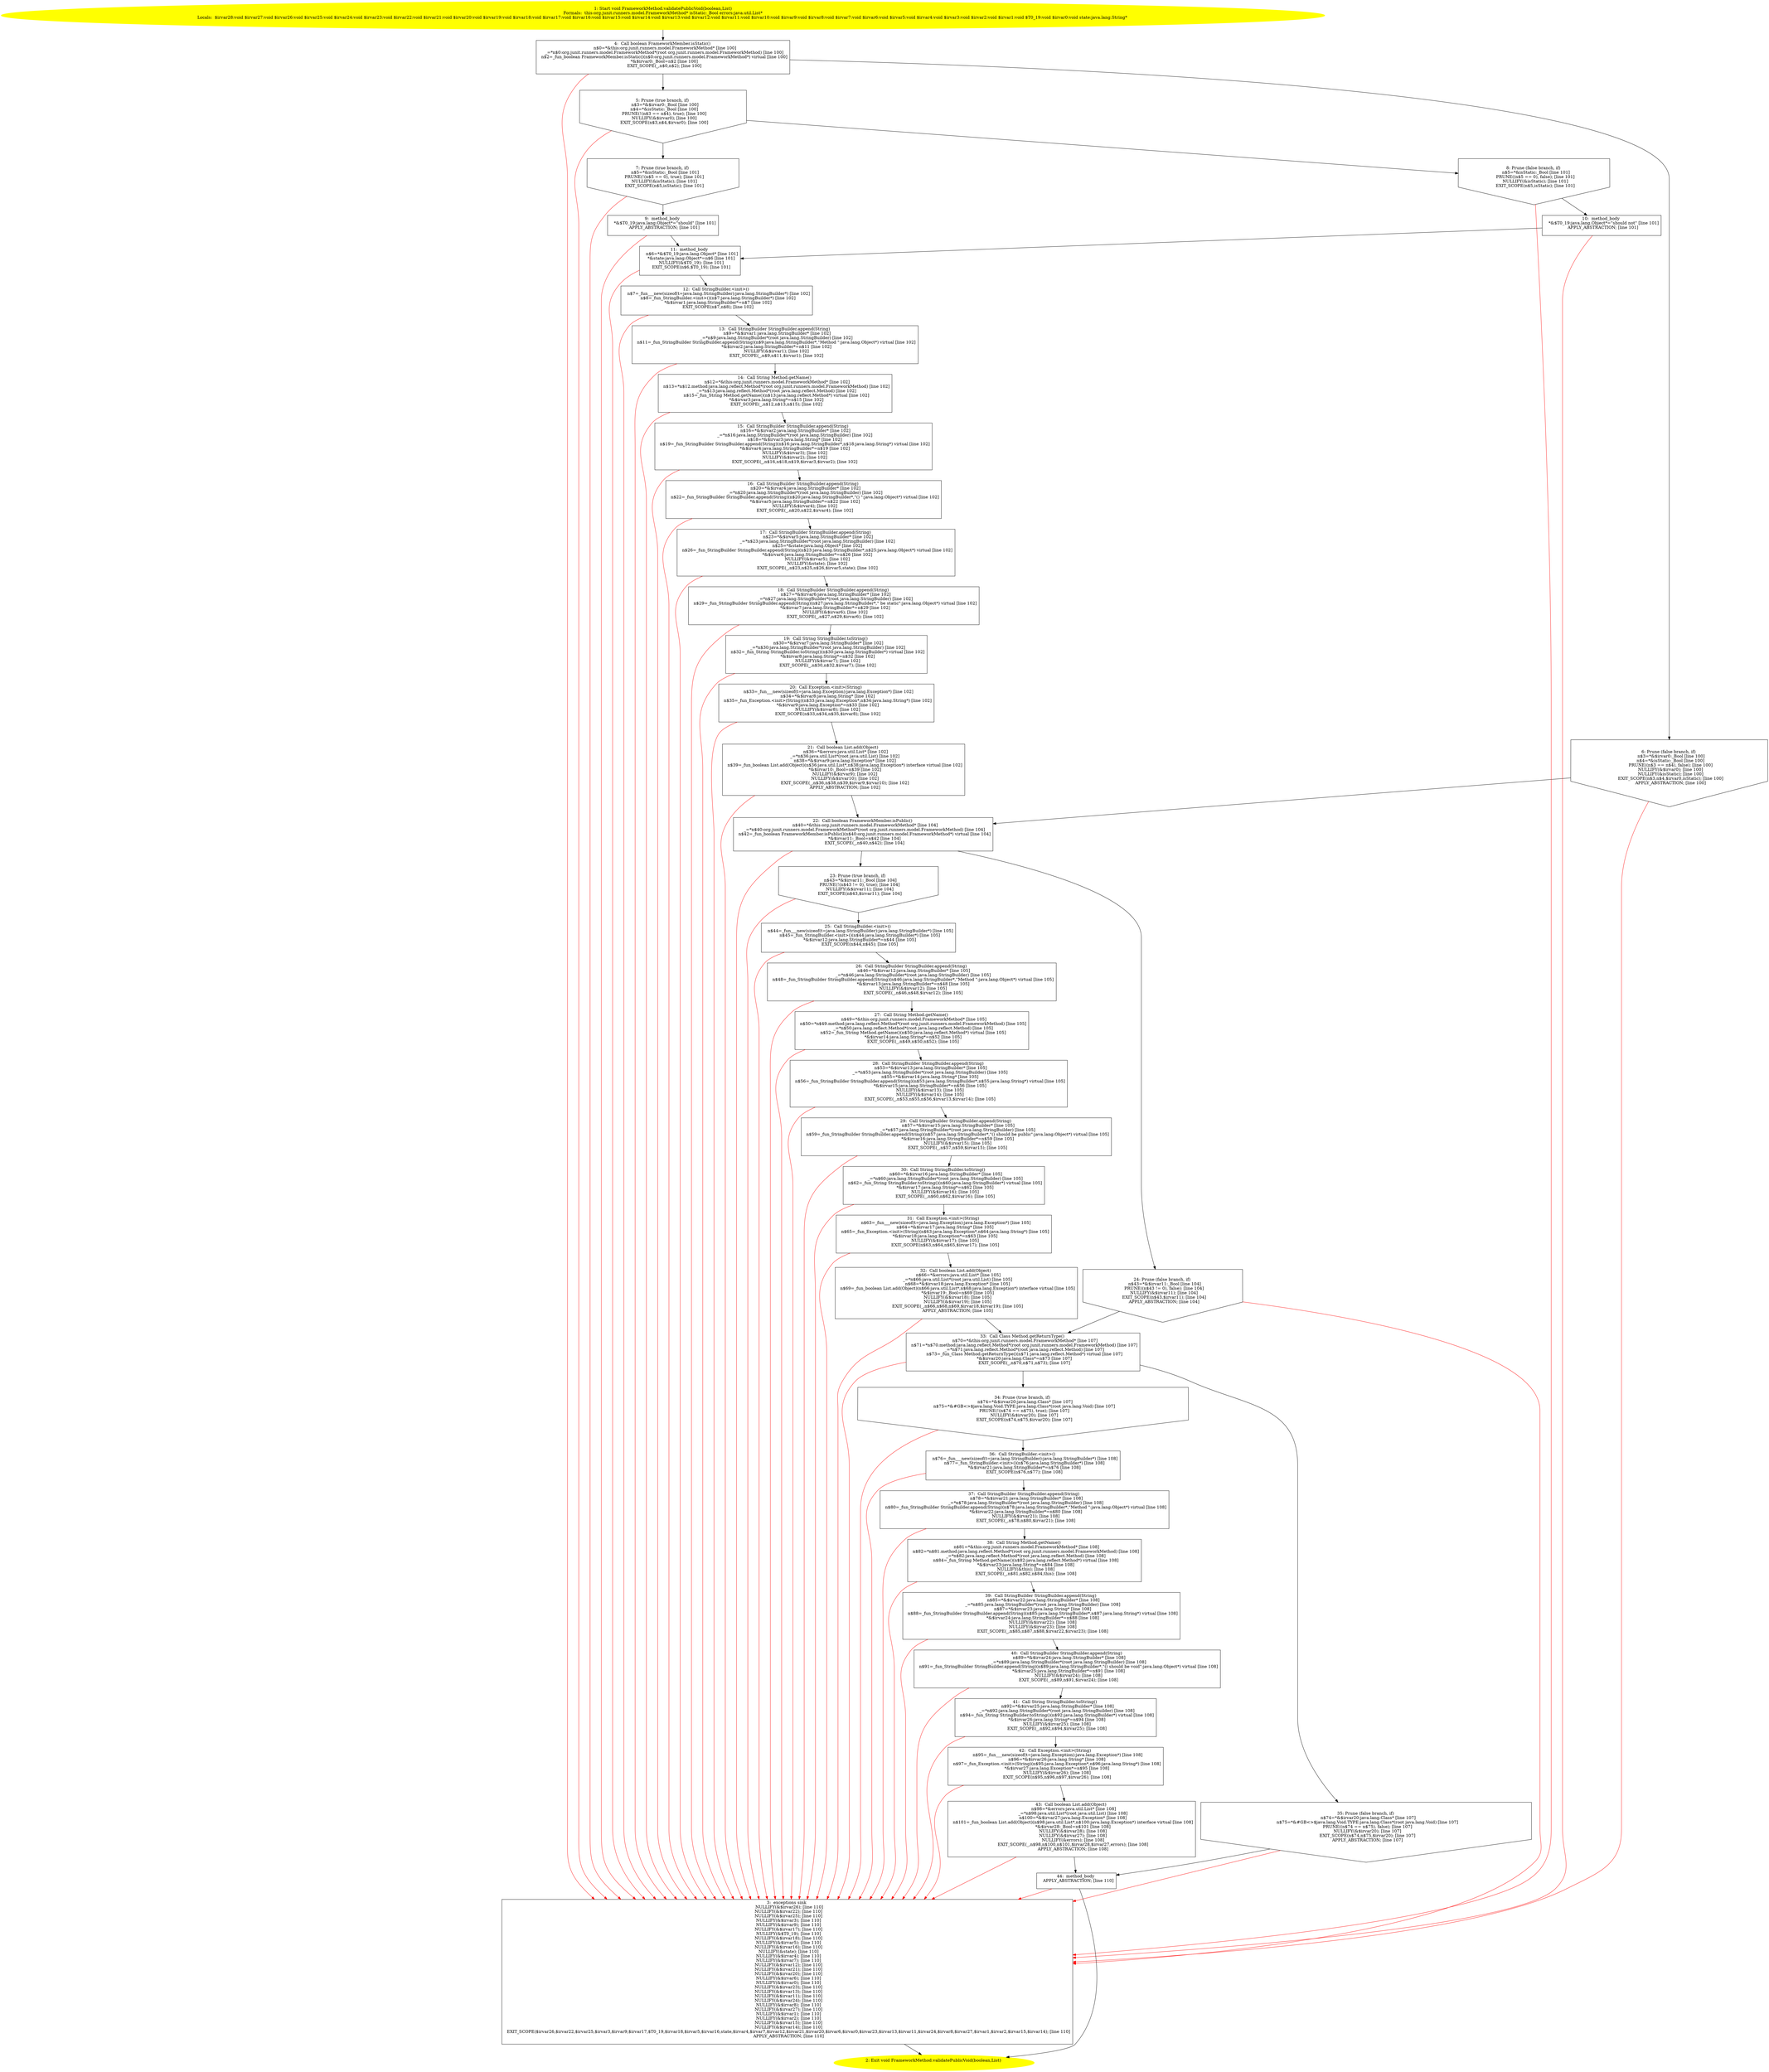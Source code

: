 /* @generated */
digraph cfg {
"org.junit.runners.model.FrameworkMethod.validatePublicVoid(boolean,java.util.List):void.9ebcdbe572eb6b24b1797e8e9815b185_1" [label="1: Start void FrameworkMethod.validatePublicVoid(boolean,List)\nFormals:  this:org.junit.runners.model.FrameworkMethod* isStatic:_Bool errors:java.util.List*\nLocals:  $irvar28:void $irvar27:void $irvar26:void $irvar25:void $irvar24:void $irvar23:void $irvar22:void $irvar21:void $irvar20:void $irvar19:void $irvar18:void $irvar17:void $irvar16:void $irvar15:void $irvar14:void $irvar13:void $irvar12:void $irvar11:void $irvar10:void $irvar9:void $irvar8:void $irvar7:void $irvar6:void $irvar5:void $irvar4:void $irvar3:void $irvar2:void $irvar1:void $T0_19:void $irvar0:void state:java.lang.String* \n  " color=yellow style=filled]
	

	 "org.junit.runners.model.FrameworkMethod.validatePublicVoid(boolean,java.util.List):void.9ebcdbe572eb6b24b1797e8e9815b185_1" -> "org.junit.runners.model.FrameworkMethod.validatePublicVoid(boolean,java.util.List):void.9ebcdbe572eb6b24b1797e8e9815b185_4" ;
"org.junit.runners.model.FrameworkMethod.validatePublicVoid(boolean,java.util.List):void.9ebcdbe572eb6b24b1797e8e9815b185_2" [label="2: Exit void FrameworkMethod.validatePublicVoid(boolean,List) \n  " color=yellow style=filled]
	

"org.junit.runners.model.FrameworkMethod.validatePublicVoid(boolean,java.util.List):void.9ebcdbe572eb6b24b1797e8e9815b185_3" [label="3:  exceptions sink \n   NULLIFY(&$irvar26); [line 110]\n  NULLIFY(&$irvar22); [line 110]\n  NULLIFY(&$irvar25); [line 110]\n  NULLIFY(&$irvar3); [line 110]\n  NULLIFY(&$irvar9); [line 110]\n  NULLIFY(&$irvar17); [line 110]\n  NULLIFY(&$T0_19); [line 110]\n  NULLIFY(&$irvar18); [line 110]\n  NULLIFY(&$irvar5); [line 110]\n  NULLIFY(&$irvar16); [line 110]\n  NULLIFY(&state); [line 110]\n  NULLIFY(&$irvar4); [line 110]\n  NULLIFY(&$irvar7); [line 110]\n  NULLIFY(&$irvar12); [line 110]\n  NULLIFY(&$irvar21); [line 110]\n  NULLIFY(&$irvar20); [line 110]\n  NULLIFY(&$irvar6); [line 110]\n  NULLIFY(&$irvar0); [line 110]\n  NULLIFY(&$irvar23); [line 110]\n  NULLIFY(&$irvar13); [line 110]\n  NULLIFY(&$irvar11); [line 110]\n  NULLIFY(&$irvar24); [line 110]\n  NULLIFY(&$irvar8); [line 110]\n  NULLIFY(&$irvar27); [line 110]\n  NULLIFY(&$irvar1); [line 110]\n  NULLIFY(&$irvar2); [line 110]\n  NULLIFY(&$irvar15); [line 110]\n  NULLIFY(&$irvar14); [line 110]\n  EXIT_SCOPE($irvar26,$irvar22,$irvar25,$irvar3,$irvar9,$irvar17,$T0_19,$irvar18,$irvar5,$irvar16,state,$irvar4,$irvar7,$irvar12,$irvar21,$irvar20,$irvar6,$irvar0,$irvar23,$irvar13,$irvar11,$irvar24,$irvar8,$irvar27,$irvar1,$irvar2,$irvar15,$irvar14); [line 110]\n  APPLY_ABSTRACTION; [line 110]\n " shape="box"]
	

	 "org.junit.runners.model.FrameworkMethod.validatePublicVoid(boolean,java.util.List):void.9ebcdbe572eb6b24b1797e8e9815b185_3" -> "org.junit.runners.model.FrameworkMethod.validatePublicVoid(boolean,java.util.List):void.9ebcdbe572eb6b24b1797e8e9815b185_2" ;
"org.junit.runners.model.FrameworkMethod.validatePublicVoid(boolean,java.util.List):void.9ebcdbe572eb6b24b1797e8e9815b185_4" [label="4:  Call boolean FrameworkMember.isStatic() \n   n$0=*&this:org.junit.runners.model.FrameworkMethod* [line 100]\n  _=*n$0:org.junit.runners.model.FrameworkMethod*(root org.junit.runners.model.FrameworkMethod) [line 100]\n  n$2=_fun_boolean FrameworkMember.isStatic()(n$0:org.junit.runners.model.FrameworkMethod*) virtual [line 100]\n  *&$irvar0:_Bool=n$2 [line 100]\n  EXIT_SCOPE(_,n$0,n$2); [line 100]\n " shape="box"]
	

	 "org.junit.runners.model.FrameworkMethod.validatePublicVoid(boolean,java.util.List):void.9ebcdbe572eb6b24b1797e8e9815b185_4" -> "org.junit.runners.model.FrameworkMethod.validatePublicVoid(boolean,java.util.List):void.9ebcdbe572eb6b24b1797e8e9815b185_5" ;
	 "org.junit.runners.model.FrameworkMethod.validatePublicVoid(boolean,java.util.List):void.9ebcdbe572eb6b24b1797e8e9815b185_4" -> "org.junit.runners.model.FrameworkMethod.validatePublicVoid(boolean,java.util.List):void.9ebcdbe572eb6b24b1797e8e9815b185_6" ;
	 "org.junit.runners.model.FrameworkMethod.validatePublicVoid(boolean,java.util.List):void.9ebcdbe572eb6b24b1797e8e9815b185_4" -> "org.junit.runners.model.FrameworkMethod.validatePublicVoid(boolean,java.util.List):void.9ebcdbe572eb6b24b1797e8e9815b185_3" [color="red" ];
"org.junit.runners.model.FrameworkMethod.validatePublicVoid(boolean,java.util.List):void.9ebcdbe572eb6b24b1797e8e9815b185_5" [label="5: Prune (true branch, if) \n   n$3=*&$irvar0:_Bool [line 100]\n  n$4=*&isStatic:_Bool [line 100]\n  PRUNE(!(n$3 == n$4), true); [line 100]\n  NULLIFY(&$irvar0); [line 100]\n  EXIT_SCOPE(n$3,n$4,$irvar0); [line 100]\n " shape="invhouse"]
	

	 "org.junit.runners.model.FrameworkMethod.validatePublicVoid(boolean,java.util.List):void.9ebcdbe572eb6b24b1797e8e9815b185_5" -> "org.junit.runners.model.FrameworkMethod.validatePublicVoid(boolean,java.util.List):void.9ebcdbe572eb6b24b1797e8e9815b185_7" ;
	 "org.junit.runners.model.FrameworkMethod.validatePublicVoid(boolean,java.util.List):void.9ebcdbe572eb6b24b1797e8e9815b185_5" -> "org.junit.runners.model.FrameworkMethod.validatePublicVoid(boolean,java.util.List):void.9ebcdbe572eb6b24b1797e8e9815b185_8" ;
	 "org.junit.runners.model.FrameworkMethod.validatePublicVoid(boolean,java.util.List):void.9ebcdbe572eb6b24b1797e8e9815b185_5" -> "org.junit.runners.model.FrameworkMethod.validatePublicVoid(boolean,java.util.List):void.9ebcdbe572eb6b24b1797e8e9815b185_3" [color="red" ];
"org.junit.runners.model.FrameworkMethod.validatePublicVoid(boolean,java.util.List):void.9ebcdbe572eb6b24b1797e8e9815b185_6" [label="6: Prune (false branch, if) \n   n$3=*&$irvar0:_Bool [line 100]\n  n$4=*&isStatic:_Bool [line 100]\n  PRUNE((n$3 == n$4), false); [line 100]\n  NULLIFY(&$irvar0); [line 100]\n  NULLIFY(&isStatic); [line 100]\n  EXIT_SCOPE(n$3,n$4,$irvar0,isStatic); [line 100]\n  APPLY_ABSTRACTION; [line 100]\n " shape="invhouse"]
	

	 "org.junit.runners.model.FrameworkMethod.validatePublicVoid(boolean,java.util.List):void.9ebcdbe572eb6b24b1797e8e9815b185_6" -> "org.junit.runners.model.FrameworkMethod.validatePublicVoid(boolean,java.util.List):void.9ebcdbe572eb6b24b1797e8e9815b185_22" ;
	 "org.junit.runners.model.FrameworkMethod.validatePublicVoid(boolean,java.util.List):void.9ebcdbe572eb6b24b1797e8e9815b185_6" -> "org.junit.runners.model.FrameworkMethod.validatePublicVoid(boolean,java.util.List):void.9ebcdbe572eb6b24b1797e8e9815b185_3" [color="red" ];
"org.junit.runners.model.FrameworkMethod.validatePublicVoid(boolean,java.util.List):void.9ebcdbe572eb6b24b1797e8e9815b185_7" [label="7: Prune (true branch, if) \n   n$5=*&isStatic:_Bool [line 101]\n  PRUNE(!(n$5 == 0), true); [line 101]\n  NULLIFY(&isStatic); [line 101]\n  EXIT_SCOPE(n$5,isStatic); [line 101]\n " shape="invhouse"]
	

	 "org.junit.runners.model.FrameworkMethod.validatePublicVoid(boolean,java.util.List):void.9ebcdbe572eb6b24b1797e8e9815b185_7" -> "org.junit.runners.model.FrameworkMethod.validatePublicVoid(boolean,java.util.List):void.9ebcdbe572eb6b24b1797e8e9815b185_9" ;
	 "org.junit.runners.model.FrameworkMethod.validatePublicVoid(boolean,java.util.List):void.9ebcdbe572eb6b24b1797e8e9815b185_7" -> "org.junit.runners.model.FrameworkMethod.validatePublicVoid(boolean,java.util.List):void.9ebcdbe572eb6b24b1797e8e9815b185_3" [color="red" ];
"org.junit.runners.model.FrameworkMethod.validatePublicVoid(boolean,java.util.List):void.9ebcdbe572eb6b24b1797e8e9815b185_8" [label="8: Prune (false branch, if) \n   n$5=*&isStatic:_Bool [line 101]\n  PRUNE((n$5 == 0), false); [line 101]\n  NULLIFY(&isStatic); [line 101]\n  EXIT_SCOPE(n$5,isStatic); [line 101]\n " shape="invhouse"]
	

	 "org.junit.runners.model.FrameworkMethod.validatePublicVoid(boolean,java.util.List):void.9ebcdbe572eb6b24b1797e8e9815b185_8" -> "org.junit.runners.model.FrameworkMethod.validatePublicVoid(boolean,java.util.List):void.9ebcdbe572eb6b24b1797e8e9815b185_10" ;
	 "org.junit.runners.model.FrameworkMethod.validatePublicVoid(boolean,java.util.List):void.9ebcdbe572eb6b24b1797e8e9815b185_8" -> "org.junit.runners.model.FrameworkMethod.validatePublicVoid(boolean,java.util.List):void.9ebcdbe572eb6b24b1797e8e9815b185_3" [color="red" ];
"org.junit.runners.model.FrameworkMethod.validatePublicVoid(boolean,java.util.List):void.9ebcdbe572eb6b24b1797e8e9815b185_9" [label="9:  method_body \n   *&$T0_19:java.lang.Object*=\"should\" [line 101]\n  APPLY_ABSTRACTION; [line 101]\n " shape="box"]
	

	 "org.junit.runners.model.FrameworkMethod.validatePublicVoid(boolean,java.util.List):void.9ebcdbe572eb6b24b1797e8e9815b185_9" -> "org.junit.runners.model.FrameworkMethod.validatePublicVoid(boolean,java.util.List):void.9ebcdbe572eb6b24b1797e8e9815b185_11" ;
	 "org.junit.runners.model.FrameworkMethod.validatePublicVoid(boolean,java.util.List):void.9ebcdbe572eb6b24b1797e8e9815b185_9" -> "org.junit.runners.model.FrameworkMethod.validatePublicVoid(boolean,java.util.List):void.9ebcdbe572eb6b24b1797e8e9815b185_3" [color="red" ];
"org.junit.runners.model.FrameworkMethod.validatePublicVoid(boolean,java.util.List):void.9ebcdbe572eb6b24b1797e8e9815b185_10" [label="10:  method_body \n   *&$T0_19:java.lang.Object*=\"should not\" [line 101]\n  APPLY_ABSTRACTION; [line 101]\n " shape="box"]
	

	 "org.junit.runners.model.FrameworkMethod.validatePublicVoid(boolean,java.util.List):void.9ebcdbe572eb6b24b1797e8e9815b185_10" -> "org.junit.runners.model.FrameworkMethod.validatePublicVoid(boolean,java.util.List):void.9ebcdbe572eb6b24b1797e8e9815b185_11" ;
	 "org.junit.runners.model.FrameworkMethod.validatePublicVoid(boolean,java.util.List):void.9ebcdbe572eb6b24b1797e8e9815b185_10" -> "org.junit.runners.model.FrameworkMethod.validatePublicVoid(boolean,java.util.List):void.9ebcdbe572eb6b24b1797e8e9815b185_3" [color="red" ];
"org.junit.runners.model.FrameworkMethod.validatePublicVoid(boolean,java.util.List):void.9ebcdbe572eb6b24b1797e8e9815b185_11" [label="11:  method_body \n   n$6=*&$T0_19:java.lang.Object* [line 101]\n  *&state:java.lang.Object*=n$6 [line 101]\n  NULLIFY(&$T0_19); [line 101]\n  EXIT_SCOPE(n$6,$T0_19); [line 101]\n " shape="box"]
	

	 "org.junit.runners.model.FrameworkMethod.validatePublicVoid(boolean,java.util.List):void.9ebcdbe572eb6b24b1797e8e9815b185_11" -> "org.junit.runners.model.FrameworkMethod.validatePublicVoid(boolean,java.util.List):void.9ebcdbe572eb6b24b1797e8e9815b185_12" ;
	 "org.junit.runners.model.FrameworkMethod.validatePublicVoid(boolean,java.util.List):void.9ebcdbe572eb6b24b1797e8e9815b185_11" -> "org.junit.runners.model.FrameworkMethod.validatePublicVoid(boolean,java.util.List):void.9ebcdbe572eb6b24b1797e8e9815b185_3" [color="red" ];
"org.junit.runners.model.FrameworkMethod.validatePublicVoid(boolean,java.util.List):void.9ebcdbe572eb6b24b1797e8e9815b185_12" [label="12:  Call StringBuilder.<init>() \n   n$7=_fun___new(sizeof(t=java.lang.StringBuilder):java.lang.StringBuilder*) [line 102]\n  n$8=_fun_StringBuilder.<init>()(n$7:java.lang.StringBuilder*) [line 102]\n  *&$irvar1:java.lang.StringBuilder*=n$7 [line 102]\n  EXIT_SCOPE(n$7,n$8); [line 102]\n " shape="box"]
	

	 "org.junit.runners.model.FrameworkMethod.validatePublicVoid(boolean,java.util.List):void.9ebcdbe572eb6b24b1797e8e9815b185_12" -> "org.junit.runners.model.FrameworkMethod.validatePublicVoid(boolean,java.util.List):void.9ebcdbe572eb6b24b1797e8e9815b185_13" ;
	 "org.junit.runners.model.FrameworkMethod.validatePublicVoid(boolean,java.util.List):void.9ebcdbe572eb6b24b1797e8e9815b185_12" -> "org.junit.runners.model.FrameworkMethod.validatePublicVoid(boolean,java.util.List):void.9ebcdbe572eb6b24b1797e8e9815b185_3" [color="red" ];
"org.junit.runners.model.FrameworkMethod.validatePublicVoid(boolean,java.util.List):void.9ebcdbe572eb6b24b1797e8e9815b185_13" [label="13:  Call StringBuilder StringBuilder.append(String) \n   n$9=*&$irvar1:java.lang.StringBuilder* [line 102]\n  _=*n$9:java.lang.StringBuilder*(root java.lang.StringBuilder) [line 102]\n  n$11=_fun_StringBuilder StringBuilder.append(String)(n$9:java.lang.StringBuilder*,\"Method \":java.lang.Object*) virtual [line 102]\n  *&$irvar2:java.lang.StringBuilder*=n$11 [line 102]\n  NULLIFY(&$irvar1); [line 102]\n  EXIT_SCOPE(_,n$9,n$11,$irvar1); [line 102]\n " shape="box"]
	

	 "org.junit.runners.model.FrameworkMethod.validatePublicVoid(boolean,java.util.List):void.9ebcdbe572eb6b24b1797e8e9815b185_13" -> "org.junit.runners.model.FrameworkMethod.validatePublicVoid(boolean,java.util.List):void.9ebcdbe572eb6b24b1797e8e9815b185_14" ;
	 "org.junit.runners.model.FrameworkMethod.validatePublicVoid(boolean,java.util.List):void.9ebcdbe572eb6b24b1797e8e9815b185_13" -> "org.junit.runners.model.FrameworkMethod.validatePublicVoid(boolean,java.util.List):void.9ebcdbe572eb6b24b1797e8e9815b185_3" [color="red" ];
"org.junit.runners.model.FrameworkMethod.validatePublicVoid(boolean,java.util.List):void.9ebcdbe572eb6b24b1797e8e9815b185_14" [label="14:  Call String Method.getName() \n   n$12=*&this:org.junit.runners.model.FrameworkMethod* [line 102]\n  n$13=*n$12.method:java.lang.reflect.Method*(root org.junit.runners.model.FrameworkMethod) [line 102]\n  _=*n$13:java.lang.reflect.Method*(root java.lang.reflect.Method) [line 102]\n  n$15=_fun_String Method.getName()(n$13:java.lang.reflect.Method*) virtual [line 102]\n  *&$irvar3:java.lang.String*=n$15 [line 102]\n  EXIT_SCOPE(_,n$12,n$13,n$15); [line 102]\n " shape="box"]
	

	 "org.junit.runners.model.FrameworkMethod.validatePublicVoid(boolean,java.util.List):void.9ebcdbe572eb6b24b1797e8e9815b185_14" -> "org.junit.runners.model.FrameworkMethod.validatePublicVoid(boolean,java.util.List):void.9ebcdbe572eb6b24b1797e8e9815b185_15" ;
	 "org.junit.runners.model.FrameworkMethod.validatePublicVoid(boolean,java.util.List):void.9ebcdbe572eb6b24b1797e8e9815b185_14" -> "org.junit.runners.model.FrameworkMethod.validatePublicVoid(boolean,java.util.List):void.9ebcdbe572eb6b24b1797e8e9815b185_3" [color="red" ];
"org.junit.runners.model.FrameworkMethod.validatePublicVoid(boolean,java.util.List):void.9ebcdbe572eb6b24b1797e8e9815b185_15" [label="15:  Call StringBuilder StringBuilder.append(String) \n   n$16=*&$irvar2:java.lang.StringBuilder* [line 102]\n  _=*n$16:java.lang.StringBuilder*(root java.lang.StringBuilder) [line 102]\n  n$18=*&$irvar3:java.lang.String* [line 102]\n  n$19=_fun_StringBuilder StringBuilder.append(String)(n$16:java.lang.StringBuilder*,n$18:java.lang.String*) virtual [line 102]\n  *&$irvar4:java.lang.StringBuilder*=n$19 [line 102]\n  NULLIFY(&$irvar3); [line 102]\n  NULLIFY(&$irvar2); [line 102]\n  EXIT_SCOPE(_,n$16,n$18,n$19,$irvar3,$irvar2); [line 102]\n " shape="box"]
	

	 "org.junit.runners.model.FrameworkMethod.validatePublicVoid(boolean,java.util.List):void.9ebcdbe572eb6b24b1797e8e9815b185_15" -> "org.junit.runners.model.FrameworkMethod.validatePublicVoid(boolean,java.util.List):void.9ebcdbe572eb6b24b1797e8e9815b185_16" ;
	 "org.junit.runners.model.FrameworkMethod.validatePublicVoid(boolean,java.util.List):void.9ebcdbe572eb6b24b1797e8e9815b185_15" -> "org.junit.runners.model.FrameworkMethod.validatePublicVoid(boolean,java.util.List):void.9ebcdbe572eb6b24b1797e8e9815b185_3" [color="red" ];
"org.junit.runners.model.FrameworkMethod.validatePublicVoid(boolean,java.util.List):void.9ebcdbe572eb6b24b1797e8e9815b185_16" [label="16:  Call StringBuilder StringBuilder.append(String) \n   n$20=*&$irvar4:java.lang.StringBuilder* [line 102]\n  _=*n$20:java.lang.StringBuilder*(root java.lang.StringBuilder) [line 102]\n  n$22=_fun_StringBuilder StringBuilder.append(String)(n$20:java.lang.StringBuilder*,\"() \":java.lang.Object*) virtual [line 102]\n  *&$irvar5:java.lang.StringBuilder*=n$22 [line 102]\n  NULLIFY(&$irvar4); [line 102]\n  EXIT_SCOPE(_,n$20,n$22,$irvar4); [line 102]\n " shape="box"]
	

	 "org.junit.runners.model.FrameworkMethod.validatePublicVoid(boolean,java.util.List):void.9ebcdbe572eb6b24b1797e8e9815b185_16" -> "org.junit.runners.model.FrameworkMethod.validatePublicVoid(boolean,java.util.List):void.9ebcdbe572eb6b24b1797e8e9815b185_17" ;
	 "org.junit.runners.model.FrameworkMethod.validatePublicVoid(boolean,java.util.List):void.9ebcdbe572eb6b24b1797e8e9815b185_16" -> "org.junit.runners.model.FrameworkMethod.validatePublicVoid(boolean,java.util.List):void.9ebcdbe572eb6b24b1797e8e9815b185_3" [color="red" ];
"org.junit.runners.model.FrameworkMethod.validatePublicVoid(boolean,java.util.List):void.9ebcdbe572eb6b24b1797e8e9815b185_17" [label="17:  Call StringBuilder StringBuilder.append(String) \n   n$23=*&$irvar5:java.lang.StringBuilder* [line 102]\n  _=*n$23:java.lang.StringBuilder*(root java.lang.StringBuilder) [line 102]\n  n$25=*&state:java.lang.Object* [line 102]\n  n$26=_fun_StringBuilder StringBuilder.append(String)(n$23:java.lang.StringBuilder*,n$25:java.lang.Object*) virtual [line 102]\n  *&$irvar6:java.lang.StringBuilder*=n$26 [line 102]\n  NULLIFY(&$irvar5); [line 102]\n  NULLIFY(&state); [line 102]\n  EXIT_SCOPE(_,n$23,n$25,n$26,$irvar5,state); [line 102]\n " shape="box"]
	

	 "org.junit.runners.model.FrameworkMethod.validatePublicVoid(boolean,java.util.List):void.9ebcdbe572eb6b24b1797e8e9815b185_17" -> "org.junit.runners.model.FrameworkMethod.validatePublicVoid(boolean,java.util.List):void.9ebcdbe572eb6b24b1797e8e9815b185_18" ;
	 "org.junit.runners.model.FrameworkMethod.validatePublicVoid(boolean,java.util.List):void.9ebcdbe572eb6b24b1797e8e9815b185_17" -> "org.junit.runners.model.FrameworkMethod.validatePublicVoid(boolean,java.util.List):void.9ebcdbe572eb6b24b1797e8e9815b185_3" [color="red" ];
"org.junit.runners.model.FrameworkMethod.validatePublicVoid(boolean,java.util.List):void.9ebcdbe572eb6b24b1797e8e9815b185_18" [label="18:  Call StringBuilder StringBuilder.append(String) \n   n$27=*&$irvar6:java.lang.StringBuilder* [line 102]\n  _=*n$27:java.lang.StringBuilder*(root java.lang.StringBuilder) [line 102]\n  n$29=_fun_StringBuilder StringBuilder.append(String)(n$27:java.lang.StringBuilder*,\" be static\":java.lang.Object*) virtual [line 102]\n  *&$irvar7:java.lang.StringBuilder*=n$29 [line 102]\n  NULLIFY(&$irvar6); [line 102]\n  EXIT_SCOPE(_,n$27,n$29,$irvar6); [line 102]\n " shape="box"]
	

	 "org.junit.runners.model.FrameworkMethod.validatePublicVoid(boolean,java.util.List):void.9ebcdbe572eb6b24b1797e8e9815b185_18" -> "org.junit.runners.model.FrameworkMethod.validatePublicVoid(boolean,java.util.List):void.9ebcdbe572eb6b24b1797e8e9815b185_19" ;
	 "org.junit.runners.model.FrameworkMethod.validatePublicVoid(boolean,java.util.List):void.9ebcdbe572eb6b24b1797e8e9815b185_18" -> "org.junit.runners.model.FrameworkMethod.validatePublicVoid(boolean,java.util.List):void.9ebcdbe572eb6b24b1797e8e9815b185_3" [color="red" ];
"org.junit.runners.model.FrameworkMethod.validatePublicVoid(boolean,java.util.List):void.9ebcdbe572eb6b24b1797e8e9815b185_19" [label="19:  Call String StringBuilder.toString() \n   n$30=*&$irvar7:java.lang.StringBuilder* [line 102]\n  _=*n$30:java.lang.StringBuilder*(root java.lang.StringBuilder) [line 102]\n  n$32=_fun_String StringBuilder.toString()(n$30:java.lang.StringBuilder*) virtual [line 102]\n  *&$irvar8:java.lang.String*=n$32 [line 102]\n  NULLIFY(&$irvar7); [line 102]\n  EXIT_SCOPE(_,n$30,n$32,$irvar7); [line 102]\n " shape="box"]
	

	 "org.junit.runners.model.FrameworkMethod.validatePublicVoid(boolean,java.util.List):void.9ebcdbe572eb6b24b1797e8e9815b185_19" -> "org.junit.runners.model.FrameworkMethod.validatePublicVoid(boolean,java.util.List):void.9ebcdbe572eb6b24b1797e8e9815b185_20" ;
	 "org.junit.runners.model.FrameworkMethod.validatePublicVoid(boolean,java.util.List):void.9ebcdbe572eb6b24b1797e8e9815b185_19" -> "org.junit.runners.model.FrameworkMethod.validatePublicVoid(boolean,java.util.List):void.9ebcdbe572eb6b24b1797e8e9815b185_3" [color="red" ];
"org.junit.runners.model.FrameworkMethod.validatePublicVoid(boolean,java.util.List):void.9ebcdbe572eb6b24b1797e8e9815b185_20" [label="20:  Call Exception.<init>(String) \n   n$33=_fun___new(sizeof(t=java.lang.Exception):java.lang.Exception*) [line 102]\n  n$34=*&$irvar8:java.lang.String* [line 102]\n  n$35=_fun_Exception.<init>(String)(n$33:java.lang.Exception*,n$34:java.lang.String*) [line 102]\n  *&$irvar9:java.lang.Exception*=n$33 [line 102]\n  NULLIFY(&$irvar8); [line 102]\n  EXIT_SCOPE(n$33,n$34,n$35,$irvar8); [line 102]\n " shape="box"]
	

	 "org.junit.runners.model.FrameworkMethod.validatePublicVoid(boolean,java.util.List):void.9ebcdbe572eb6b24b1797e8e9815b185_20" -> "org.junit.runners.model.FrameworkMethod.validatePublicVoid(boolean,java.util.List):void.9ebcdbe572eb6b24b1797e8e9815b185_21" ;
	 "org.junit.runners.model.FrameworkMethod.validatePublicVoid(boolean,java.util.List):void.9ebcdbe572eb6b24b1797e8e9815b185_20" -> "org.junit.runners.model.FrameworkMethod.validatePublicVoid(boolean,java.util.List):void.9ebcdbe572eb6b24b1797e8e9815b185_3" [color="red" ];
"org.junit.runners.model.FrameworkMethod.validatePublicVoid(boolean,java.util.List):void.9ebcdbe572eb6b24b1797e8e9815b185_21" [label="21:  Call boolean List.add(Object) \n   n$36=*&errors:java.util.List* [line 102]\n  _=*n$36:java.util.List*(root java.util.List) [line 102]\n  n$38=*&$irvar9:java.lang.Exception* [line 102]\n  n$39=_fun_boolean List.add(Object)(n$36:java.util.List*,n$38:java.lang.Exception*) interface virtual [line 102]\n  *&$irvar10:_Bool=n$39 [line 102]\n  NULLIFY(&$irvar9); [line 102]\n  NULLIFY(&$irvar10); [line 102]\n  EXIT_SCOPE(_,n$36,n$38,n$39,$irvar9,$irvar10); [line 102]\n  APPLY_ABSTRACTION; [line 102]\n " shape="box"]
	

	 "org.junit.runners.model.FrameworkMethod.validatePublicVoid(boolean,java.util.List):void.9ebcdbe572eb6b24b1797e8e9815b185_21" -> "org.junit.runners.model.FrameworkMethod.validatePublicVoid(boolean,java.util.List):void.9ebcdbe572eb6b24b1797e8e9815b185_22" ;
	 "org.junit.runners.model.FrameworkMethod.validatePublicVoid(boolean,java.util.List):void.9ebcdbe572eb6b24b1797e8e9815b185_21" -> "org.junit.runners.model.FrameworkMethod.validatePublicVoid(boolean,java.util.List):void.9ebcdbe572eb6b24b1797e8e9815b185_3" [color="red" ];
"org.junit.runners.model.FrameworkMethod.validatePublicVoid(boolean,java.util.List):void.9ebcdbe572eb6b24b1797e8e9815b185_22" [label="22:  Call boolean FrameworkMember.isPublic() \n   n$40=*&this:org.junit.runners.model.FrameworkMethod* [line 104]\n  _=*n$40:org.junit.runners.model.FrameworkMethod*(root org.junit.runners.model.FrameworkMethod) [line 104]\n  n$42=_fun_boolean FrameworkMember.isPublic()(n$40:org.junit.runners.model.FrameworkMethod*) virtual [line 104]\n  *&$irvar11:_Bool=n$42 [line 104]\n  EXIT_SCOPE(_,n$40,n$42); [line 104]\n " shape="box"]
	

	 "org.junit.runners.model.FrameworkMethod.validatePublicVoid(boolean,java.util.List):void.9ebcdbe572eb6b24b1797e8e9815b185_22" -> "org.junit.runners.model.FrameworkMethod.validatePublicVoid(boolean,java.util.List):void.9ebcdbe572eb6b24b1797e8e9815b185_23" ;
	 "org.junit.runners.model.FrameworkMethod.validatePublicVoid(boolean,java.util.List):void.9ebcdbe572eb6b24b1797e8e9815b185_22" -> "org.junit.runners.model.FrameworkMethod.validatePublicVoid(boolean,java.util.List):void.9ebcdbe572eb6b24b1797e8e9815b185_24" ;
	 "org.junit.runners.model.FrameworkMethod.validatePublicVoid(boolean,java.util.List):void.9ebcdbe572eb6b24b1797e8e9815b185_22" -> "org.junit.runners.model.FrameworkMethod.validatePublicVoid(boolean,java.util.List):void.9ebcdbe572eb6b24b1797e8e9815b185_3" [color="red" ];
"org.junit.runners.model.FrameworkMethod.validatePublicVoid(boolean,java.util.List):void.9ebcdbe572eb6b24b1797e8e9815b185_23" [label="23: Prune (true branch, if) \n   n$43=*&$irvar11:_Bool [line 104]\n  PRUNE(!(n$43 != 0), true); [line 104]\n  NULLIFY(&$irvar11); [line 104]\n  EXIT_SCOPE(n$43,$irvar11); [line 104]\n " shape="invhouse"]
	

	 "org.junit.runners.model.FrameworkMethod.validatePublicVoid(boolean,java.util.List):void.9ebcdbe572eb6b24b1797e8e9815b185_23" -> "org.junit.runners.model.FrameworkMethod.validatePublicVoid(boolean,java.util.List):void.9ebcdbe572eb6b24b1797e8e9815b185_25" ;
	 "org.junit.runners.model.FrameworkMethod.validatePublicVoid(boolean,java.util.List):void.9ebcdbe572eb6b24b1797e8e9815b185_23" -> "org.junit.runners.model.FrameworkMethod.validatePublicVoid(boolean,java.util.List):void.9ebcdbe572eb6b24b1797e8e9815b185_3" [color="red" ];
"org.junit.runners.model.FrameworkMethod.validatePublicVoid(boolean,java.util.List):void.9ebcdbe572eb6b24b1797e8e9815b185_24" [label="24: Prune (false branch, if) \n   n$43=*&$irvar11:_Bool [line 104]\n  PRUNE((n$43 != 0), false); [line 104]\n  NULLIFY(&$irvar11); [line 104]\n  EXIT_SCOPE(n$43,$irvar11); [line 104]\n  APPLY_ABSTRACTION; [line 104]\n " shape="invhouse"]
	

	 "org.junit.runners.model.FrameworkMethod.validatePublicVoid(boolean,java.util.List):void.9ebcdbe572eb6b24b1797e8e9815b185_24" -> "org.junit.runners.model.FrameworkMethod.validatePublicVoid(boolean,java.util.List):void.9ebcdbe572eb6b24b1797e8e9815b185_33" ;
	 "org.junit.runners.model.FrameworkMethod.validatePublicVoid(boolean,java.util.List):void.9ebcdbe572eb6b24b1797e8e9815b185_24" -> "org.junit.runners.model.FrameworkMethod.validatePublicVoid(boolean,java.util.List):void.9ebcdbe572eb6b24b1797e8e9815b185_3" [color="red" ];
"org.junit.runners.model.FrameworkMethod.validatePublicVoid(boolean,java.util.List):void.9ebcdbe572eb6b24b1797e8e9815b185_25" [label="25:  Call StringBuilder.<init>() \n   n$44=_fun___new(sizeof(t=java.lang.StringBuilder):java.lang.StringBuilder*) [line 105]\n  n$45=_fun_StringBuilder.<init>()(n$44:java.lang.StringBuilder*) [line 105]\n  *&$irvar12:java.lang.StringBuilder*=n$44 [line 105]\n  EXIT_SCOPE(n$44,n$45); [line 105]\n " shape="box"]
	

	 "org.junit.runners.model.FrameworkMethod.validatePublicVoid(boolean,java.util.List):void.9ebcdbe572eb6b24b1797e8e9815b185_25" -> "org.junit.runners.model.FrameworkMethod.validatePublicVoid(boolean,java.util.List):void.9ebcdbe572eb6b24b1797e8e9815b185_26" ;
	 "org.junit.runners.model.FrameworkMethod.validatePublicVoid(boolean,java.util.List):void.9ebcdbe572eb6b24b1797e8e9815b185_25" -> "org.junit.runners.model.FrameworkMethod.validatePublicVoid(boolean,java.util.List):void.9ebcdbe572eb6b24b1797e8e9815b185_3" [color="red" ];
"org.junit.runners.model.FrameworkMethod.validatePublicVoid(boolean,java.util.List):void.9ebcdbe572eb6b24b1797e8e9815b185_26" [label="26:  Call StringBuilder StringBuilder.append(String) \n   n$46=*&$irvar12:java.lang.StringBuilder* [line 105]\n  _=*n$46:java.lang.StringBuilder*(root java.lang.StringBuilder) [line 105]\n  n$48=_fun_StringBuilder StringBuilder.append(String)(n$46:java.lang.StringBuilder*,\"Method \":java.lang.Object*) virtual [line 105]\n  *&$irvar13:java.lang.StringBuilder*=n$48 [line 105]\n  NULLIFY(&$irvar12); [line 105]\n  EXIT_SCOPE(_,n$46,n$48,$irvar12); [line 105]\n " shape="box"]
	

	 "org.junit.runners.model.FrameworkMethod.validatePublicVoid(boolean,java.util.List):void.9ebcdbe572eb6b24b1797e8e9815b185_26" -> "org.junit.runners.model.FrameworkMethod.validatePublicVoid(boolean,java.util.List):void.9ebcdbe572eb6b24b1797e8e9815b185_27" ;
	 "org.junit.runners.model.FrameworkMethod.validatePublicVoid(boolean,java.util.List):void.9ebcdbe572eb6b24b1797e8e9815b185_26" -> "org.junit.runners.model.FrameworkMethod.validatePublicVoid(boolean,java.util.List):void.9ebcdbe572eb6b24b1797e8e9815b185_3" [color="red" ];
"org.junit.runners.model.FrameworkMethod.validatePublicVoid(boolean,java.util.List):void.9ebcdbe572eb6b24b1797e8e9815b185_27" [label="27:  Call String Method.getName() \n   n$49=*&this:org.junit.runners.model.FrameworkMethod* [line 105]\n  n$50=*n$49.method:java.lang.reflect.Method*(root org.junit.runners.model.FrameworkMethod) [line 105]\n  _=*n$50:java.lang.reflect.Method*(root java.lang.reflect.Method) [line 105]\n  n$52=_fun_String Method.getName()(n$50:java.lang.reflect.Method*) virtual [line 105]\n  *&$irvar14:java.lang.String*=n$52 [line 105]\n  EXIT_SCOPE(_,n$49,n$50,n$52); [line 105]\n " shape="box"]
	

	 "org.junit.runners.model.FrameworkMethod.validatePublicVoid(boolean,java.util.List):void.9ebcdbe572eb6b24b1797e8e9815b185_27" -> "org.junit.runners.model.FrameworkMethod.validatePublicVoid(boolean,java.util.List):void.9ebcdbe572eb6b24b1797e8e9815b185_28" ;
	 "org.junit.runners.model.FrameworkMethod.validatePublicVoid(boolean,java.util.List):void.9ebcdbe572eb6b24b1797e8e9815b185_27" -> "org.junit.runners.model.FrameworkMethod.validatePublicVoid(boolean,java.util.List):void.9ebcdbe572eb6b24b1797e8e9815b185_3" [color="red" ];
"org.junit.runners.model.FrameworkMethod.validatePublicVoid(boolean,java.util.List):void.9ebcdbe572eb6b24b1797e8e9815b185_28" [label="28:  Call StringBuilder StringBuilder.append(String) \n   n$53=*&$irvar13:java.lang.StringBuilder* [line 105]\n  _=*n$53:java.lang.StringBuilder*(root java.lang.StringBuilder) [line 105]\n  n$55=*&$irvar14:java.lang.String* [line 105]\n  n$56=_fun_StringBuilder StringBuilder.append(String)(n$53:java.lang.StringBuilder*,n$55:java.lang.String*) virtual [line 105]\n  *&$irvar15:java.lang.StringBuilder*=n$56 [line 105]\n  NULLIFY(&$irvar13); [line 105]\n  NULLIFY(&$irvar14); [line 105]\n  EXIT_SCOPE(_,n$53,n$55,n$56,$irvar13,$irvar14); [line 105]\n " shape="box"]
	

	 "org.junit.runners.model.FrameworkMethod.validatePublicVoid(boolean,java.util.List):void.9ebcdbe572eb6b24b1797e8e9815b185_28" -> "org.junit.runners.model.FrameworkMethod.validatePublicVoid(boolean,java.util.List):void.9ebcdbe572eb6b24b1797e8e9815b185_29" ;
	 "org.junit.runners.model.FrameworkMethod.validatePublicVoid(boolean,java.util.List):void.9ebcdbe572eb6b24b1797e8e9815b185_28" -> "org.junit.runners.model.FrameworkMethod.validatePublicVoid(boolean,java.util.List):void.9ebcdbe572eb6b24b1797e8e9815b185_3" [color="red" ];
"org.junit.runners.model.FrameworkMethod.validatePublicVoid(boolean,java.util.List):void.9ebcdbe572eb6b24b1797e8e9815b185_29" [label="29:  Call StringBuilder StringBuilder.append(String) \n   n$57=*&$irvar15:java.lang.StringBuilder* [line 105]\n  _=*n$57:java.lang.StringBuilder*(root java.lang.StringBuilder) [line 105]\n  n$59=_fun_StringBuilder StringBuilder.append(String)(n$57:java.lang.StringBuilder*,\"() should be public\":java.lang.Object*) virtual [line 105]\n  *&$irvar16:java.lang.StringBuilder*=n$59 [line 105]\n  NULLIFY(&$irvar15); [line 105]\n  EXIT_SCOPE(_,n$57,n$59,$irvar15); [line 105]\n " shape="box"]
	

	 "org.junit.runners.model.FrameworkMethod.validatePublicVoid(boolean,java.util.List):void.9ebcdbe572eb6b24b1797e8e9815b185_29" -> "org.junit.runners.model.FrameworkMethod.validatePublicVoid(boolean,java.util.List):void.9ebcdbe572eb6b24b1797e8e9815b185_30" ;
	 "org.junit.runners.model.FrameworkMethod.validatePublicVoid(boolean,java.util.List):void.9ebcdbe572eb6b24b1797e8e9815b185_29" -> "org.junit.runners.model.FrameworkMethod.validatePublicVoid(boolean,java.util.List):void.9ebcdbe572eb6b24b1797e8e9815b185_3" [color="red" ];
"org.junit.runners.model.FrameworkMethod.validatePublicVoid(boolean,java.util.List):void.9ebcdbe572eb6b24b1797e8e9815b185_30" [label="30:  Call String StringBuilder.toString() \n   n$60=*&$irvar16:java.lang.StringBuilder* [line 105]\n  _=*n$60:java.lang.StringBuilder*(root java.lang.StringBuilder) [line 105]\n  n$62=_fun_String StringBuilder.toString()(n$60:java.lang.StringBuilder*) virtual [line 105]\n  *&$irvar17:java.lang.String*=n$62 [line 105]\n  NULLIFY(&$irvar16); [line 105]\n  EXIT_SCOPE(_,n$60,n$62,$irvar16); [line 105]\n " shape="box"]
	

	 "org.junit.runners.model.FrameworkMethod.validatePublicVoid(boolean,java.util.List):void.9ebcdbe572eb6b24b1797e8e9815b185_30" -> "org.junit.runners.model.FrameworkMethod.validatePublicVoid(boolean,java.util.List):void.9ebcdbe572eb6b24b1797e8e9815b185_31" ;
	 "org.junit.runners.model.FrameworkMethod.validatePublicVoid(boolean,java.util.List):void.9ebcdbe572eb6b24b1797e8e9815b185_30" -> "org.junit.runners.model.FrameworkMethod.validatePublicVoid(boolean,java.util.List):void.9ebcdbe572eb6b24b1797e8e9815b185_3" [color="red" ];
"org.junit.runners.model.FrameworkMethod.validatePublicVoid(boolean,java.util.List):void.9ebcdbe572eb6b24b1797e8e9815b185_31" [label="31:  Call Exception.<init>(String) \n   n$63=_fun___new(sizeof(t=java.lang.Exception):java.lang.Exception*) [line 105]\n  n$64=*&$irvar17:java.lang.String* [line 105]\n  n$65=_fun_Exception.<init>(String)(n$63:java.lang.Exception*,n$64:java.lang.String*) [line 105]\n  *&$irvar18:java.lang.Exception*=n$63 [line 105]\n  NULLIFY(&$irvar17); [line 105]\n  EXIT_SCOPE(n$63,n$64,n$65,$irvar17); [line 105]\n " shape="box"]
	

	 "org.junit.runners.model.FrameworkMethod.validatePublicVoid(boolean,java.util.List):void.9ebcdbe572eb6b24b1797e8e9815b185_31" -> "org.junit.runners.model.FrameworkMethod.validatePublicVoid(boolean,java.util.List):void.9ebcdbe572eb6b24b1797e8e9815b185_32" ;
	 "org.junit.runners.model.FrameworkMethod.validatePublicVoid(boolean,java.util.List):void.9ebcdbe572eb6b24b1797e8e9815b185_31" -> "org.junit.runners.model.FrameworkMethod.validatePublicVoid(boolean,java.util.List):void.9ebcdbe572eb6b24b1797e8e9815b185_3" [color="red" ];
"org.junit.runners.model.FrameworkMethod.validatePublicVoid(boolean,java.util.List):void.9ebcdbe572eb6b24b1797e8e9815b185_32" [label="32:  Call boolean List.add(Object) \n   n$66=*&errors:java.util.List* [line 105]\n  _=*n$66:java.util.List*(root java.util.List) [line 105]\n  n$68=*&$irvar18:java.lang.Exception* [line 105]\n  n$69=_fun_boolean List.add(Object)(n$66:java.util.List*,n$68:java.lang.Exception*) interface virtual [line 105]\n  *&$irvar19:_Bool=n$69 [line 105]\n  NULLIFY(&$irvar18); [line 105]\n  NULLIFY(&$irvar19); [line 105]\n  EXIT_SCOPE(_,n$66,n$68,n$69,$irvar18,$irvar19); [line 105]\n  APPLY_ABSTRACTION; [line 105]\n " shape="box"]
	

	 "org.junit.runners.model.FrameworkMethod.validatePublicVoid(boolean,java.util.List):void.9ebcdbe572eb6b24b1797e8e9815b185_32" -> "org.junit.runners.model.FrameworkMethod.validatePublicVoid(boolean,java.util.List):void.9ebcdbe572eb6b24b1797e8e9815b185_33" ;
	 "org.junit.runners.model.FrameworkMethod.validatePublicVoid(boolean,java.util.List):void.9ebcdbe572eb6b24b1797e8e9815b185_32" -> "org.junit.runners.model.FrameworkMethod.validatePublicVoid(boolean,java.util.List):void.9ebcdbe572eb6b24b1797e8e9815b185_3" [color="red" ];
"org.junit.runners.model.FrameworkMethod.validatePublicVoid(boolean,java.util.List):void.9ebcdbe572eb6b24b1797e8e9815b185_33" [label="33:  Call Class Method.getReturnType() \n   n$70=*&this:org.junit.runners.model.FrameworkMethod* [line 107]\n  n$71=*n$70.method:java.lang.reflect.Method*(root org.junit.runners.model.FrameworkMethod) [line 107]\n  _=*n$71:java.lang.reflect.Method*(root java.lang.reflect.Method) [line 107]\n  n$73=_fun_Class Method.getReturnType()(n$71:java.lang.reflect.Method*) virtual [line 107]\n  *&$irvar20:java.lang.Class*=n$73 [line 107]\n  EXIT_SCOPE(_,n$70,n$71,n$73); [line 107]\n " shape="box"]
	

	 "org.junit.runners.model.FrameworkMethod.validatePublicVoid(boolean,java.util.List):void.9ebcdbe572eb6b24b1797e8e9815b185_33" -> "org.junit.runners.model.FrameworkMethod.validatePublicVoid(boolean,java.util.List):void.9ebcdbe572eb6b24b1797e8e9815b185_34" ;
	 "org.junit.runners.model.FrameworkMethod.validatePublicVoid(boolean,java.util.List):void.9ebcdbe572eb6b24b1797e8e9815b185_33" -> "org.junit.runners.model.FrameworkMethod.validatePublicVoid(boolean,java.util.List):void.9ebcdbe572eb6b24b1797e8e9815b185_35" ;
	 "org.junit.runners.model.FrameworkMethod.validatePublicVoid(boolean,java.util.List):void.9ebcdbe572eb6b24b1797e8e9815b185_33" -> "org.junit.runners.model.FrameworkMethod.validatePublicVoid(boolean,java.util.List):void.9ebcdbe572eb6b24b1797e8e9815b185_3" [color="red" ];
"org.junit.runners.model.FrameworkMethod.validatePublicVoid(boolean,java.util.List):void.9ebcdbe572eb6b24b1797e8e9815b185_34" [label="34: Prune (true branch, if) \n   n$74=*&$irvar20:java.lang.Class* [line 107]\n  n$75=*&#GB<>$java.lang.Void.TYPE:java.lang.Class*(root java.lang.Void) [line 107]\n  PRUNE(!(n$74 == n$75), true); [line 107]\n  NULLIFY(&$irvar20); [line 107]\n  EXIT_SCOPE(n$74,n$75,$irvar20); [line 107]\n " shape="invhouse"]
	

	 "org.junit.runners.model.FrameworkMethod.validatePublicVoid(boolean,java.util.List):void.9ebcdbe572eb6b24b1797e8e9815b185_34" -> "org.junit.runners.model.FrameworkMethod.validatePublicVoid(boolean,java.util.List):void.9ebcdbe572eb6b24b1797e8e9815b185_36" ;
	 "org.junit.runners.model.FrameworkMethod.validatePublicVoid(boolean,java.util.List):void.9ebcdbe572eb6b24b1797e8e9815b185_34" -> "org.junit.runners.model.FrameworkMethod.validatePublicVoid(boolean,java.util.List):void.9ebcdbe572eb6b24b1797e8e9815b185_3" [color="red" ];
"org.junit.runners.model.FrameworkMethod.validatePublicVoid(boolean,java.util.List):void.9ebcdbe572eb6b24b1797e8e9815b185_35" [label="35: Prune (false branch, if) \n   n$74=*&$irvar20:java.lang.Class* [line 107]\n  n$75=*&#GB<>$java.lang.Void.TYPE:java.lang.Class*(root java.lang.Void) [line 107]\n  PRUNE((n$74 == n$75), false); [line 107]\n  NULLIFY(&$irvar20); [line 107]\n  EXIT_SCOPE(n$74,n$75,$irvar20); [line 107]\n  APPLY_ABSTRACTION; [line 107]\n " shape="invhouse"]
	

	 "org.junit.runners.model.FrameworkMethod.validatePublicVoid(boolean,java.util.List):void.9ebcdbe572eb6b24b1797e8e9815b185_35" -> "org.junit.runners.model.FrameworkMethod.validatePublicVoid(boolean,java.util.List):void.9ebcdbe572eb6b24b1797e8e9815b185_44" ;
	 "org.junit.runners.model.FrameworkMethod.validatePublicVoid(boolean,java.util.List):void.9ebcdbe572eb6b24b1797e8e9815b185_35" -> "org.junit.runners.model.FrameworkMethod.validatePublicVoid(boolean,java.util.List):void.9ebcdbe572eb6b24b1797e8e9815b185_3" [color="red" ];
"org.junit.runners.model.FrameworkMethod.validatePublicVoid(boolean,java.util.List):void.9ebcdbe572eb6b24b1797e8e9815b185_36" [label="36:  Call StringBuilder.<init>() \n   n$76=_fun___new(sizeof(t=java.lang.StringBuilder):java.lang.StringBuilder*) [line 108]\n  n$77=_fun_StringBuilder.<init>()(n$76:java.lang.StringBuilder*) [line 108]\n  *&$irvar21:java.lang.StringBuilder*=n$76 [line 108]\n  EXIT_SCOPE(n$76,n$77); [line 108]\n " shape="box"]
	

	 "org.junit.runners.model.FrameworkMethod.validatePublicVoid(boolean,java.util.List):void.9ebcdbe572eb6b24b1797e8e9815b185_36" -> "org.junit.runners.model.FrameworkMethod.validatePublicVoid(boolean,java.util.List):void.9ebcdbe572eb6b24b1797e8e9815b185_37" ;
	 "org.junit.runners.model.FrameworkMethod.validatePublicVoid(boolean,java.util.List):void.9ebcdbe572eb6b24b1797e8e9815b185_36" -> "org.junit.runners.model.FrameworkMethod.validatePublicVoid(boolean,java.util.List):void.9ebcdbe572eb6b24b1797e8e9815b185_3" [color="red" ];
"org.junit.runners.model.FrameworkMethod.validatePublicVoid(boolean,java.util.List):void.9ebcdbe572eb6b24b1797e8e9815b185_37" [label="37:  Call StringBuilder StringBuilder.append(String) \n   n$78=*&$irvar21:java.lang.StringBuilder* [line 108]\n  _=*n$78:java.lang.StringBuilder*(root java.lang.StringBuilder) [line 108]\n  n$80=_fun_StringBuilder StringBuilder.append(String)(n$78:java.lang.StringBuilder*,\"Method \":java.lang.Object*) virtual [line 108]\n  *&$irvar22:java.lang.StringBuilder*=n$80 [line 108]\n  NULLIFY(&$irvar21); [line 108]\n  EXIT_SCOPE(_,n$78,n$80,$irvar21); [line 108]\n " shape="box"]
	

	 "org.junit.runners.model.FrameworkMethod.validatePublicVoid(boolean,java.util.List):void.9ebcdbe572eb6b24b1797e8e9815b185_37" -> "org.junit.runners.model.FrameworkMethod.validatePublicVoid(boolean,java.util.List):void.9ebcdbe572eb6b24b1797e8e9815b185_38" ;
	 "org.junit.runners.model.FrameworkMethod.validatePublicVoid(boolean,java.util.List):void.9ebcdbe572eb6b24b1797e8e9815b185_37" -> "org.junit.runners.model.FrameworkMethod.validatePublicVoid(boolean,java.util.List):void.9ebcdbe572eb6b24b1797e8e9815b185_3" [color="red" ];
"org.junit.runners.model.FrameworkMethod.validatePublicVoid(boolean,java.util.List):void.9ebcdbe572eb6b24b1797e8e9815b185_38" [label="38:  Call String Method.getName() \n   n$81=*&this:org.junit.runners.model.FrameworkMethod* [line 108]\n  n$82=*n$81.method:java.lang.reflect.Method*(root org.junit.runners.model.FrameworkMethod) [line 108]\n  _=*n$82:java.lang.reflect.Method*(root java.lang.reflect.Method) [line 108]\n  n$84=_fun_String Method.getName()(n$82:java.lang.reflect.Method*) virtual [line 108]\n  *&$irvar23:java.lang.String*=n$84 [line 108]\n  NULLIFY(&this); [line 108]\n  EXIT_SCOPE(_,n$81,n$82,n$84,this); [line 108]\n " shape="box"]
	

	 "org.junit.runners.model.FrameworkMethod.validatePublicVoid(boolean,java.util.List):void.9ebcdbe572eb6b24b1797e8e9815b185_38" -> "org.junit.runners.model.FrameworkMethod.validatePublicVoid(boolean,java.util.List):void.9ebcdbe572eb6b24b1797e8e9815b185_39" ;
	 "org.junit.runners.model.FrameworkMethod.validatePublicVoid(boolean,java.util.List):void.9ebcdbe572eb6b24b1797e8e9815b185_38" -> "org.junit.runners.model.FrameworkMethod.validatePublicVoid(boolean,java.util.List):void.9ebcdbe572eb6b24b1797e8e9815b185_3" [color="red" ];
"org.junit.runners.model.FrameworkMethod.validatePublicVoid(boolean,java.util.List):void.9ebcdbe572eb6b24b1797e8e9815b185_39" [label="39:  Call StringBuilder StringBuilder.append(String) \n   n$85=*&$irvar22:java.lang.StringBuilder* [line 108]\n  _=*n$85:java.lang.StringBuilder*(root java.lang.StringBuilder) [line 108]\n  n$87=*&$irvar23:java.lang.String* [line 108]\n  n$88=_fun_StringBuilder StringBuilder.append(String)(n$85:java.lang.StringBuilder*,n$87:java.lang.String*) virtual [line 108]\n  *&$irvar24:java.lang.StringBuilder*=n$88 [line 108]\n  NULLIFY(&$irvar22); [line 108]\n  NULLIFY(&$irvar23); [line 108]\n  EXIT_SCOPE(_,n$85,n$87,n$88,$irvar22,$irvar23); [line 108]\n " shape="box"]
	

	 "org.junit.runners.model.FrameworkMethod.validatePublicVoid(boolean,java.util.List):void.9ebcdbe572eb6b24b1797e8e9815b185_39" -> "org.junit.runners.model.FrameworkMethod.validatePublicVoid(boolean,java.util.List):void.9ebcdbe572eb6b24b1797e8e9815b185_40" ;
	 "org.junit.runners.model.FrameworkMethod.validatePublicVoid(boolean,java.util.List):void.9ebcdbe572eb6b24b1797e8e9815b185_39" -> "org.junit.runners.model.FrameworkMethod.validatePublicVoid(boolean,java.util.List):void.9ebcdbe572eb6b24b1797e8e9815b185_3" [color="red" ];
"org.junit.runners.model.FrameworkMethod.validatePublicVoid(boolean,java.util.List):void.9ebcdbe572eb6b24b1797e8e9815b185_40" [label="40:  Call StringBuilder StringBuilder.append(String) \n   n$89=*&$irvar24:java.lang.StringBuilder* [line 108]\n  _=*n$89:java.lang.StringBuilder*(root java.lang.StringBuilder) [line 108]\n  n$91=_fun_StringBuilder StringBuilder.append(String)(n$89:java.lang.StringBuilder*,\"() should be void\":java.lang.Object*) virtual [line 108]\n  *&$irvar25:java.lang.StringBuilder*=n$91 [line 108]\n  NULLIFY(&$irvar24); [line 108]\n  EXIT_SCOPE(_,n$89,n$91,$irvar24); [line 108]\n " shape="box"]
	

	 "org.junit.runners.model.FrameworkMethod.validatePublicVoid(boolean,java.util.List):void.9ebcdbe572eb6b24b1797e8e9815b185_40" -> "org.junit.runners.model.FrameworkMethod.validatePublicVoid(boolean,java.util.List):void.9ebcdbe572eb6b24b1797e8e9815b185_41" ;
	 "org.junit.runners.model.FrameworkMethod.validatePublicVoid(boolean,java.util.List):void.9ebcdbe572eb6b24b1797e8e9815b185_40" -> "org.junit.runners.model.FrameworkMethod.validatePublicVoid(boolean,java.util.List):void.9ebcdbe572eb6b24b1797e8e9815b185_3" [color="red" ];
"org.junit.runners.model.FrameworkMethod.validatePublicVoid(boolean,java.util.List):void.9ebcdbe572eb6b24b1797e8e9815b185_41" [label="41:  Call String StringBuilder.toString() \n   n$92=*&$irvar25:java.lang.StringBuilder* [line 108]\n  _=*n$92:java.lang.StringBuilder*(root java.lang.StringBuilder) [line 108]\n  n$94=_fun_String StringBuilder.toString()(n$92:java.lang.StringBuilder*) virtual [line 108]\n  *&$irvar26:java.lang.String*=n$94 [line 108]\n  NULLIFY(&$irvar25); [line 108]\n  EXIT_SCOPE(_,n$92,n$94,$irvar25); [line 108]\n " shape="box"]
	

	 "org.junit.runners.model.FrameworkMethod.validatePublicVoid(boolean,java.util.List):void.9ebcdbe572eb6b24b1797e8e9815b185_41" -> "org.junit.runners.model.FrameworkMethod.validatePublicVoid(boolean,java.util.List):void.9ebcdbe572eb6b24b1797e8e9815b185_42" ;
	 "org.junit.runners.model.FrameworkMethod.validatePublicVoid(boolean,java.util.List):void.9ebcdbe572eb6b24b1797e8e9815b185_41" -> "org.junit.runners.model.FrameworkMethod.validatePublicVoid(boolean,java.util.List):void.9ebcdbe572eb6b24b1797e8e9815b185_3" [color="red" ];
"org.junit.runners.model.FrameworkMethod.validatePublicVoid(boolean,java.util.List):void.9ebcdbe572eb6b24b1797e8e9815b185_42" [label="42:  Call Exception.<init>(String) \n   n$95=_fun___new(sizeof(t=java.lang.Exception):java.lang.Exception*) [line 108]\n  n$96=*&$irvar26:java.lang.String* [line 108]\n  n$97=_fun_Exception.<init>(String)(n$95:java.lang.Exception*,n$96:java.lang.String*) [line 108]\n  *&$irvar27:java.lang.Exception*=n$95 [line 108]\n  NULLIFY(&$irvar26); [line 108]\n  EXIT_SCOPE(n$95,n$96,n$97,$irvar26); [line 108]\n " shape="box"]
	

	 "org.junit.runners.model.FrameworkMethod.validatePublicVoid(boolean,java.util.List):void.9ebcdbe572eb6b24b1797e8e9815b185_42" -> "org.junit.runners.model.FrameworkMethod.validatePublicVoid(boolean,java.util.List):void.9ebcdbe572eb6b24b1797e8e9815b185_43" ;
	 "org.junit.runners.model.FrameworkMethod.validatePublicVoid(boolean,java.util.List):void.9ebcdbe572eb6b24b1797e8e9815b185_42" -> "org.junit.runners.model.FrameworkMethod.validatePublicVoid(boolean,java.util.List):void.9ebcdbe572eb6b24b1797e8e9815b185_3" [color="red" ];
"org.junit.runners.model.FrameworkMethod.validatePublicVoid(boolean,java.util.List):void.9ebcdbe572eb6b24b1797e8e9815b185_43" [label="43:  Call boolean List.add(Object) \n   n$98=*&errors:java.util.List* [line 108]\n  _=*n$98:java.util.List*(root java.util.List) [line 108]\n  n$100=*&$irvar27:java.lang.Exception* [line 108]\n  n$101=_fun_boolean List.add(Object)(n$98:java.util.List*,n$100:java.lang.Exception*) interface virtual [line 108]\n  *&$irvar28:_Bool=n$101 [line 108]\n  NULLIFY(&$irvar28); [line 108]\n  NULLIFY(&$irvar27); [line 108]\n  NULLIFY(&errors); [line 108]\n  EXIT_SCOPE(_,n$98,n$100,n$101,$irvar28,$irvar27,errors); [line 108]\n  APPLY_ABSTRACTION; [line 108]\n " shape="box"]
	

	 "org.junit.runners.model.FrameworkMethod.validatePublicVoid(boolean,java.util.List):void.9ebcdbe572eb6b24b1797e8e9815b185_43" -> "org.junit.runners.model.FrameworkMethod.validatePublicVoid(boolean,java.util.List):void.9ebcdbe572eb6b24b1797e8e9815b185_44" ;
	 "org.junit.runners.model.FrameworkMethod.validatePublicVoid(boolean,java.util.List):void.9ebcdbe572eb6b24b1797e8e9815b185_43" -> "org.junit.runners.model.FrameworkMethod.validatePublicVoid(boolean,java.util.List):void.9ebcdbe572eb6b24b1797e8e9815b185_3" [color="red" ];
"org.junit.runners.model.FrameworkMethod.validatePublicVoid(boolean,java.util.List):void.9ebcdbe572eb6b24b1797e8e9815b185_44" [label="44:  method_body \n   APPLY_ABSTRACTION; [line 110]\n " shape="box"]
	

	 "org.junit.runners.model.FrameworkMethod.validatePublicVoid(boolean,java.util.List):void.9ebcdbe572eb6b24b1797e8e9815b185_44" -> "org.junit.runners.model.FrameworkMethod.validatePublicVoid(boolean,java.util.List):void.9ebcdbe572eb6b24b1797e8e9815b185_2" ;
	 "org.junit.runners.model.FrameworkMethod.validatePublicVoid(boolean,java.util.List):void.9ebcdbe572eb6b24b1797e8e9815b185_44" -> "org.junit.runners.model.FrameworkMethod.validatePublicVoid(boolean,java.util.List):void.9ebcdbe572eb6b24b1797e8e9815b185_3" [color="red" ];
}
